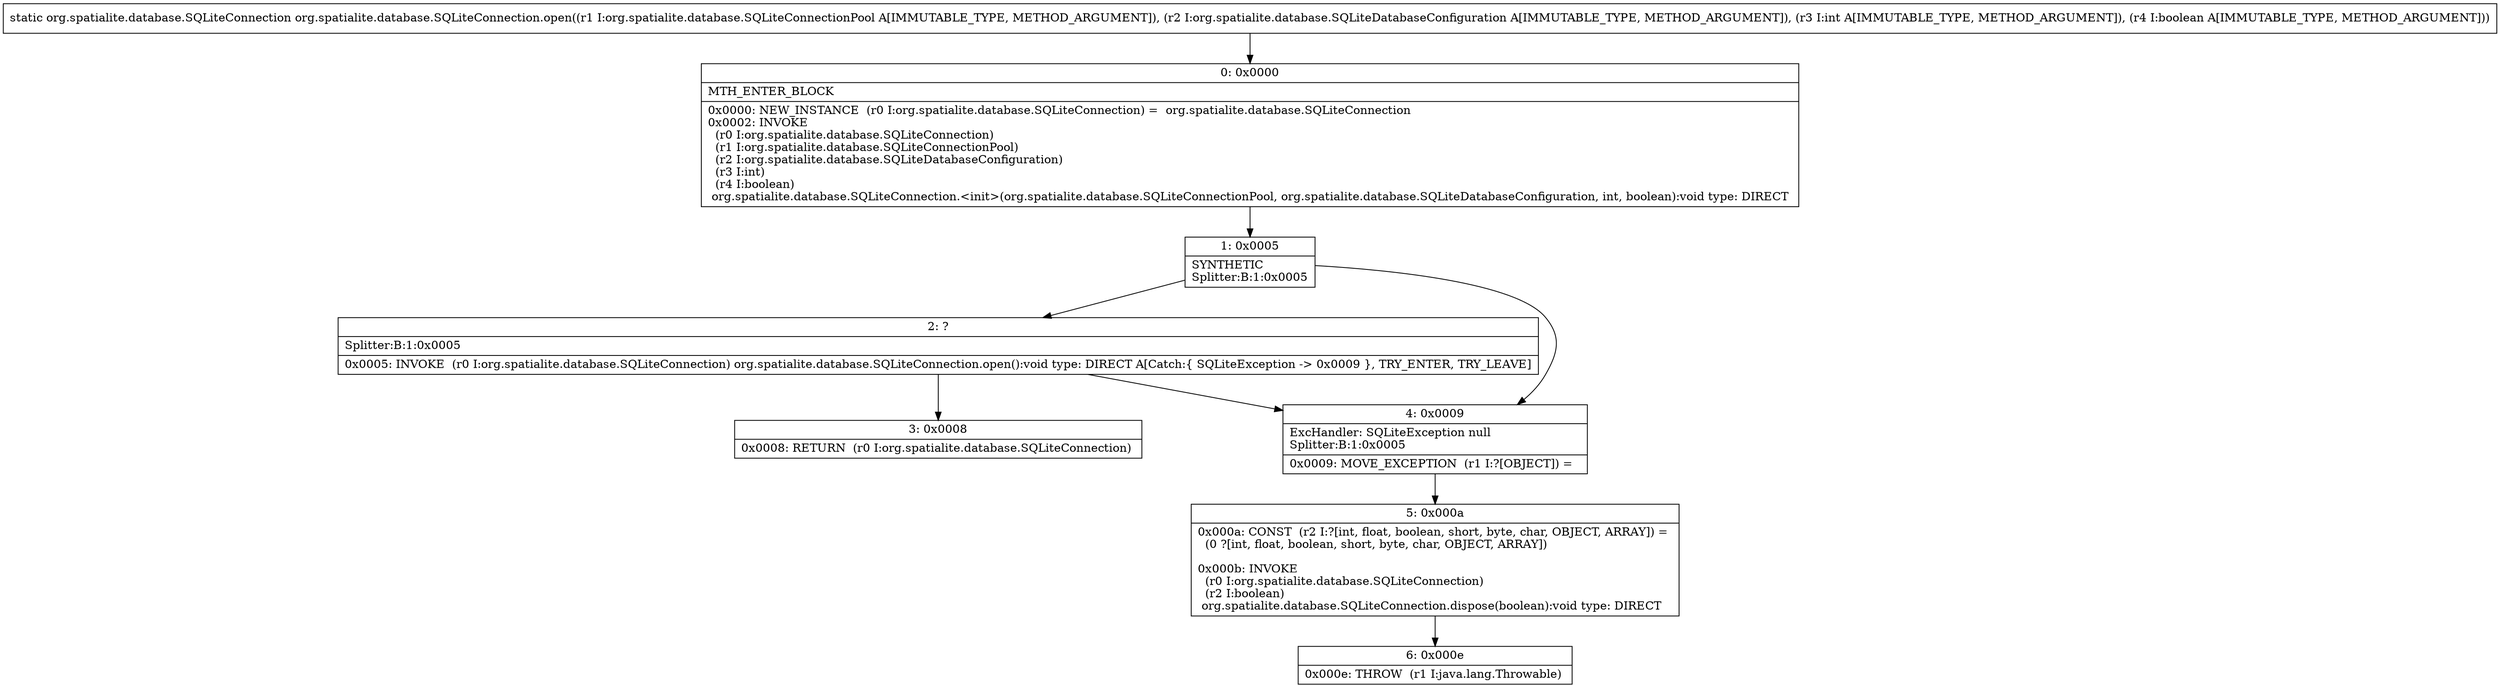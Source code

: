 digraph "CFG fororg.spatialite.database.SQLiteConnection.open(Lorg\/spatialite\/database\/SQLiteConnectionPool;Lorg\/spatialite\/database\/SQLiteDatabaseConfiguration;IZ)Lorg\/spatialite\/database\/SQLiteConnection;" {
Node_0 [shape=record,label="{0\:\ 0x0000|MTH_ENTER_BLOCK\l|0x0000: NEW_INSTANCE  (r0 I:org.spatialite.database.SQLiteConnection) =  org.spatialite.database.SQLiteConnection \l0x0002: INVOKE  \l  (r0 I:org.spatialite.database.SQLiteConnection)\l  (r1 I:org.spatialite.database.SQLiteConnectionPool)\l  (r2 I:org.spatialite.database.SQLiteDatabaseConfiguration)\l  (r3 I:int)\l  (r4 I:boolean)\l org.spatialite.database.SQLiteConnection.\<init\>(org.spatialite.database.SQLiteConnectionPool, org.spatialite.database.SQLiteDatabaseConfiguration, int, boolean):void type: DIRECT \l}"];
Node_1 [shape=record,label="{1\:\ 0x0005|SYNTHETIC\lSplitter:B:1:0x0005\l}"];
Node_2 [shape=record,label="{2\:\ ?|Splitter:B:1:0x0005\l|0x0005: INVOKE  (r0 I:org.spatialite.database.SQLiteConnection) org.spatialite.database.SQLiteConnection.open():void type: DIRECT A[Catch:\{ SQLiteException \-\> 0x0009 \}, TRY_ENTER, TRY_LEAVE]\l}"];
Node_3 [shape=record,label="{3\:\ 0x0008|0x0008: RETURN  (r0 I:org.spatialite.database.SQLiteConnection) \l}"];
Node_4 [shape=record,label="{4\:\ 0x0009|ExcHandler: SQLiteException null\lSplitter:B:1:0x0005\l|0x0009: MOVE_EXCEPTION  (r1 I:?[OBJECT]) =  \l}"];
Node_5 [shape=record,label="{5\:\ 0x000a|0x000a: CONST  (r2 I:?[int, float, boolean, short, byte, char, OBJECT, ARRAY]) = \l  (0 ?[int, float, boolean, short, byte, char, OBJECT, ARRAY])\l \l0x000b: INVOKE  \l  (r0 I:org.spatialite.database.SQLiteConnection)\l  (r2 I:boolean)\l org.spatialite.database.SQLiteConnection.dispose(boolean):void type: DIRECT \l}"];
Node_6 [shape=record,label="{6\:\ 0x000e|0x000e: THROW  (r1 I:java.lang.Throwable) \l}"];
MethodNode[shape=record,label="{static org.spatialite.database.SQLiteConnection org.spatialite.database.SQLiteConnection.open((r1 I:org.spatialite.database.SQLiteConnectionPool A[IMMUTABLE_TYPE, METHOD_ARGUMENT]), (r2 I:org.spatialite.database.SQLiteDatabaseConfiguration A[IMMUTABLE_TYPE, METHOD_ARGUMENT]), (r3 I:int A[IMMUTABLE_TYPE, METHOD_ARGUMENT]), (r4 I:boolean A[IMMUTABLE_TYPE, METHOD_ARGUMENT])) }"];
MethodNode -> Node_0;
Node_0 -> Node_1;
Node_1 -> Node_2;
Node_1 -> Node_4;
Node_2 -> Node_3;
Node_2 -> Node_4;
Node_4 -> Node_5;
Node_5 -> Node_6;
}

